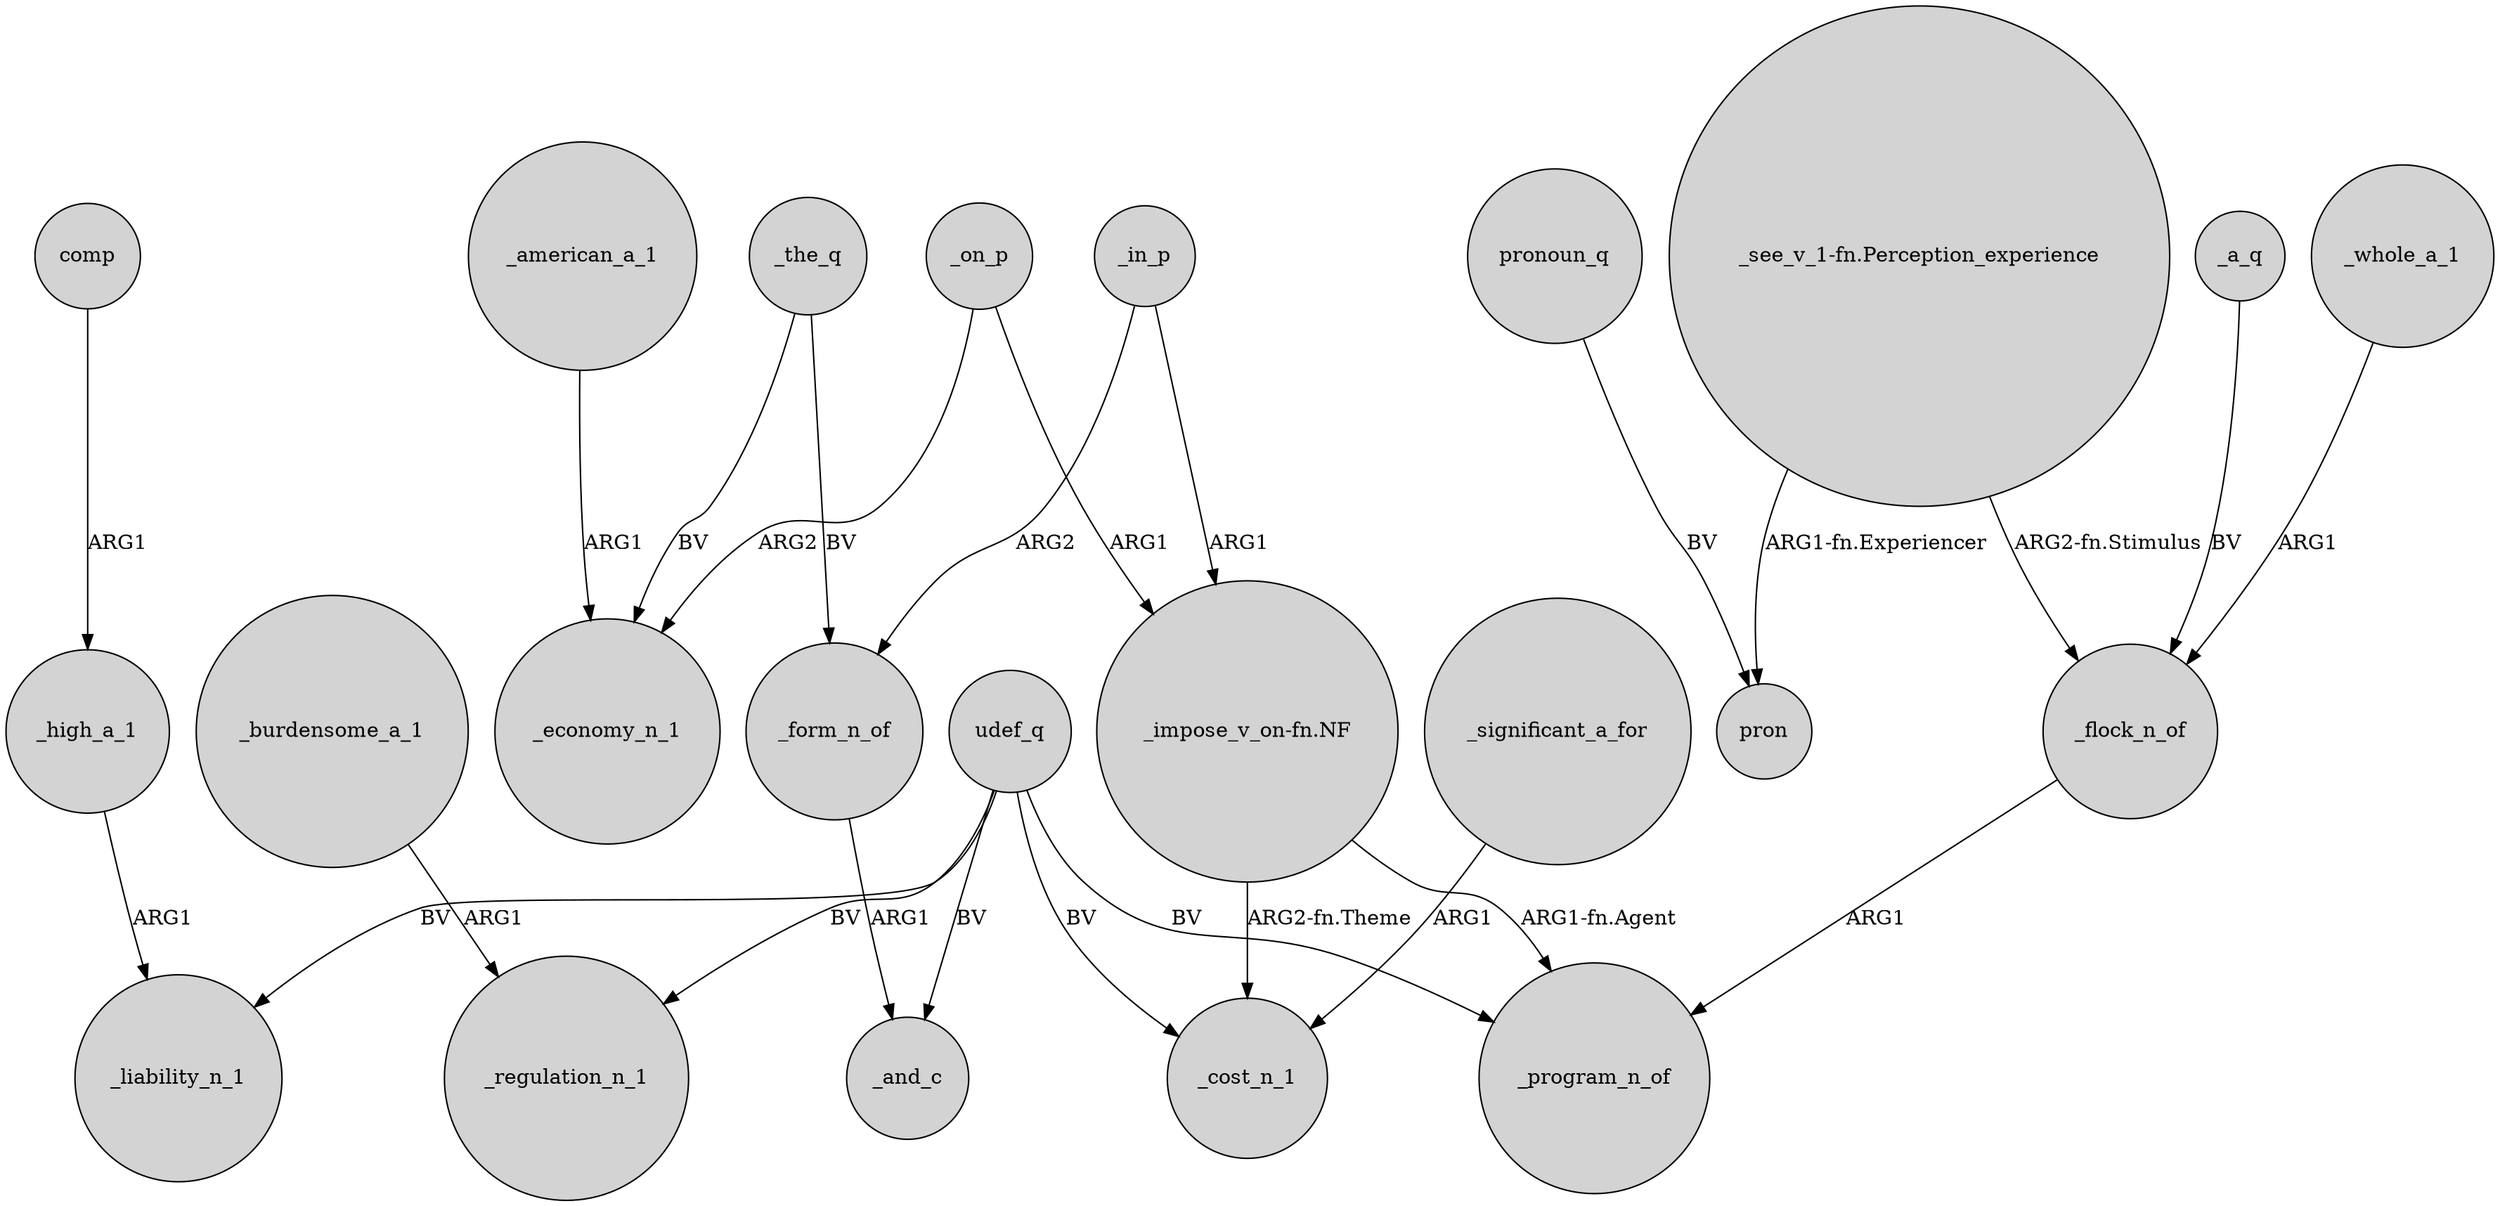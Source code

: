 digraph {
	node [shape=circle style=filled]
	_burdensome_a_1 -> _regulation_n_1 [label=ARG1]
	"_see_v_1-fn.Perception_experience" -> _flock_n_of [label="ARG2-fn.Stimulus"]
	udef_q -> _liability_n_1 [label=BV]
	"_see_v_1-fn.Perception_experience" -> pron [label="ARG1-fn.Experiencer"]
	"_impose_v_on-fn.NF" -> _cost_n_1 [label="ARG2-fn.Theme"]
	_high_a_1 -> _liability_n_1 [label=ARG1]
	_on_p -> "_impose_v_on-fn.NF" [label=ARG1]
	_the_q -> _economy_n_1 [label=BV]
	_form_n_of -> _and_c [label=ARG1]
	udef_q -> _program_n_of [label=BV]
	comp -> _high_a_1 [label=ARG1]
	udef_q -> _cost_n_1 [label=BV]
	pronoun_q -> pron [label=BV]
	_flock_n_of -> _program_n_of [label=ARG1]
	_on_p -> _economy_n_1 [label=ARG2]
	_in_p -> _form_n_of [label=ARG2]
	_in_p -> "_impose_v_on-fn.NF" [label=ARG1]
	"_impose_v_on-fn.NF" -> _program_n_of [label="ARG1-fn.Agent"]
	_american_a_1 -> _economy_n_1 [label=ARG1]
	_a_q -> _flock_n_of [label=BV]
	_the_q -> _form_n_of [label=BV]
	udef_q -> _regulation_n_1 [label=BV]
	_significant_a_for -> _cost_n_1 [label=ARG1]
	udef_q -> _and_c [label=BV]
	_whole_a_1 -> _flock_n_of [label=ARG1]
}
